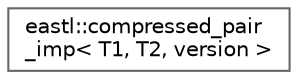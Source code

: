 digraph "类继承关系图"
{
 // LATEX_PDF_SIZE
  bgcolor="transparent";
  edge [fontname=Helvetica,fontsize=10,labelfontname=Helvetica,labelfontsize=10];
  node [fontname=Helvetica,fontsize=10,shape=box,height=0.2,width=0.4];
  rankdir="LR";
  Node0 [id="Node000000",label="eastl::compressed_pair\l_imp\< T1, T2, version \>",height=0.2,width=0.4,color="grey40", fillcolor="white", style="filled",URL="$classeastl_1_1compressed__pair__imp.html",tooltip=" "];
}
